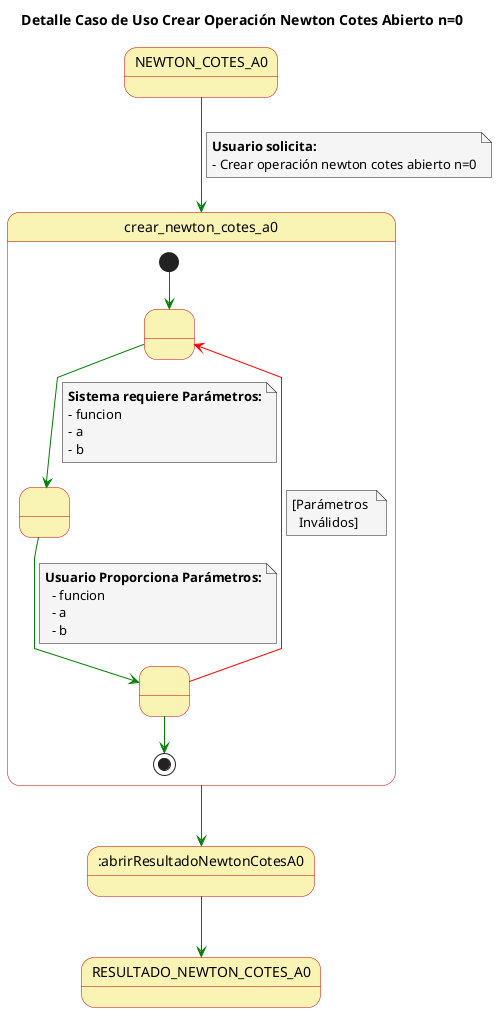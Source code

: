 @startuml

skinparam state {
  BackgroundColor #faf4b4
  BorderColor #c90000
}

skinparam note {
  BackgroundColor #f5f5f5
}

skinparam linetype polyline

title Detalle Caso de Uso Crear Operación Newton Cotes Abierto n=0


NEWTON_COTES_A0-[#green]-> crear_newton_cotes_a0
note on link
  **Usuario solicita:**
  - Crear operación newton cotes abierto n=0
end note

state crear_newton_cotes_a0{
  state 1 as " "
  state 2 as " "
  state 3 as " "
  
  [*] -[#green]-> 1
  1 -[#green]-> 2
  note on link
      **Sistema requiere Parámetros:**
      - funcion
      - a
      - b
  end note
  2 -[#green]-> 3
  note on link
    **Usuario Proporciona Parámetros:**
      - funcion
      - a
      - b
  end note
  3 -[#red]-> 1
  note on link
    [Parámetros 
      Inválidos]
  end note
  3 -[#green]-> [*]

}

crear_newton_cotes_a0-[#green]-> :abrirResultadoNewtonCotesA0

:abrirResultadoNewtonCotesA0-[#green]-> RESULTADO_NEWTON_COTES_A0

@enduml